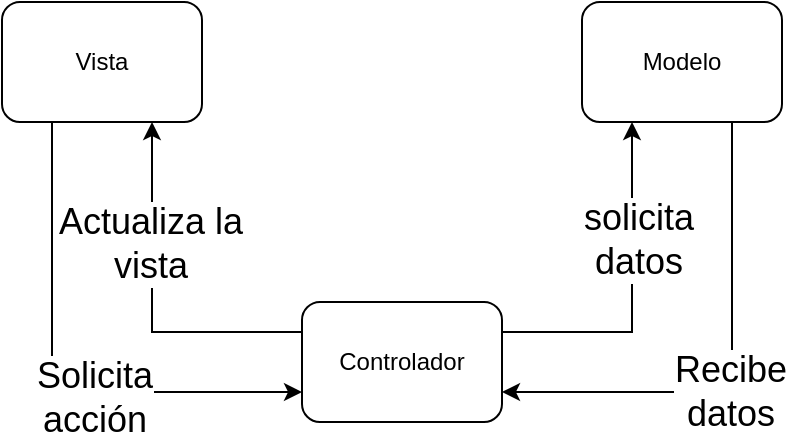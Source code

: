 <mxfile version="24.4.8" type="github">
  <diagram name="Page-1" id="42789a77-a242-8287-6e28-9cd8cfd52e62">
    <mxGraphModel dx="1002" dy="746" grid="1" gridSize="10" guides="1" tooltips="1" connect="1" arrows="1" fold="1" page="1" pageScale="1" pageWidth="1100" pageHeight="850" background="none" math="0" shadow="0">
      <root>
        <mxCell id="0" />
        <mxCell id="1" parent="0" />
        <mxCell id="FplRZ4Z4rtyI1NeGkcs9-15" style="edgeStyle=orthogonalEdgeStyle;rounded=0;orthogonalLoop=1;jettySize=auto;html=1;exitX=0.25;exitY=1;exitDx=0;exitDy=0;entryX=0;entryY=0.75;entryDx=0;entryDy=0;" edge="1" parent="1" source="FplRZ4Z4rtyI1NeGkcs9-6" target="FplRZ4Z4rtyI1NeGkcs9-12">
          <mxGeometry relative="1" as="geometry" />
        </mxCell>
        <mxCell id="FplRZ4Z4rtyI1NeGkcs9-19" value="&lt;font style=&quot;font-size: 18px;&quot;&gt;Solicita &lt;br&gt;acción&lt;br&gt;&lt;/font&gt;" style="edgeLabel;html=1;align=center;verticalAlign=middle;resizable=0;points=[];" vertex="1" connectable="0" parent="FplRZ4Z4rtyI1NeGkcs9-15">
          <mxGeometry x="0.2" y="-3" relative="1" as="geometry">
            <mxPoint as="offset" />
          </mxGeometry>
        </mxCell>
        <mxCell id="FplRZ4Z4rtyI1NeGkcs9-6" value="Vista" style="rounded=1;whiteSpace=wrap;html=1;" vertex="1" parent="1">
          <mxGeometry x="120" y="70" width="100" height="60" as="geometry" />
        </mxCell>
        <mxCell id="FplRZ4Z4rtyI1NeGkcs9-16" style="edgeStyle=orthogonalEdgeStyle;rounded=0;orthogonalLoop=1;jettySize=auto;html=1;exitX=0;exitY=0.25;exitDx=0;exitDy=0;entryX=0.75;entryY=1;entryDx=0;entryDy=0;" edge="1" parent="1" source="FplRZ4Z4rtyI1NeGkcs9-12" target="FplRZ4Z4rtyI1NeGkcs9-6">
          <mxGeometry relative="1" as="geometry" />
        </mxCell>
        <mxCell id="FplRZ4Z4rtyI1NeGkcs9-20" value="&lt;font style=&quot;font-size: 18px;&quot;&gt;Actualiza la&lt;br&gt;&lt;/font&gt;&lt;div style=&quot;font-size: 18px;&quot;&gt;&lt;font style=&quot;font-size: 18px;&quot;&gt;vista&lt;/font&gt;&lt;/div&gt;" style="edgeLabel;html=1;align=center;verticalAlign=middle;resizable=0;points=[];" vertex="1" connectable="0" parent="FplRZ4Z4rtyI1NeGkcs9-16">
          <mxGeometry x="0.325" y="1" relative="1" as="geometry">
            <mxPoint as="offset" />
          </mxGeometry>
        </mxCell>
        <mxCell id="FplRZ4Z4rtyI1NeGkcs9-18" style="edgeStyle=orthogonalEdgeStyle;rounded=0;orthogonalLoop=1;jettySize=auto;html=1;exitX=1;exitY=0.25;exitDx=0;exitDy=0;entryX=0.25;entryY=1;entryDx=0;entryDy=0;" edge="1" parent="1" source="FplRZ4Z4rtyI1NeGkcs9-12" target="FplRZ4Z4rtyI1NeGkcs9-13">
          <mxGeometry relative="1" as="geometry" />
        </mxCell>
        <mxCell id="FplRZ4Z4rtyI1NeGkcs9-21" value="&lt;font style=&quot;font-size: 18px;&quot;&gt;solicita&lt;br&gt;datos&lt;br&gt;&lt;/font&gt;" style="edgeLabel;html=1;align=center;verticalAlign=middle;resizable=0;points=[];" vertex="1" connectable="0" parent="FplRZ4Z4rtyI1NeGkcs9-18">
          <mxGeometry x="0.306" y="-3" relative="1" as="geometry">
            <mxPoint as="offset" />
          </mxGeometry>
        </mxCell>
        <mxCell id="FplRZ4Z4rtyI1NeGkcs9-12" value="Controlador" style="rounded=1;whiteSpace=wrap;html=1;" vertex="1" parent="1">
          <mxGeometry x="270" y="220" width="100" height="60" as="geometry" />
        </mxCell>
        <mxCell id="FplRZ4Z4rtyI1NeGkcs9-17" style="edgeStyle=orthogonalEdgeStyle;rounded=0;orthogonalLoop=1;jettySize=auto;html=1;exitX=0.75;exitY=1;exitDx=0;exitDy=0;entryX=1;entryY=0.75;entryDx=0;entryDy=0;" edge="1" parent="1" source="FplRZ4Z4rtyI1NeGkcs9-13" target="FplRZ4Z4rtyI1NeGkcs9-12">
          <mxGeometry relative="1" as="geometry" />
        </mxCell>
        <mxCell id="FplRZ4Z4rtyI1NeGkcs9-22" value="&lt;font style=&quot;font-size: 18px;&quot;&gt;Recibe&lt;br&gt;datos&lt;br&gt;&lt;/font&gt;" style="edgeLabel;html=1;align=center;verticalAlign=middle;resizable=0;points=[];" vertex="1" connectable="0" parent="FplRZ4Z4rtyI1NeGkcs9-17">
          <mxGeometry x="0.088" relative="1" as="geometry">
            <mxPoint as="offset" />
          </mxGeometry>
        </mxCell>
        <mxCell id="FplRZ4Z4rtyI1NeGkcs9-13" value="&lt;div&gt;Modelo&lt;/div&gt;" style="rounded=1;whiteSpace=wrap;html=1;" vertex="1" parent="1">
          <mxGeometry x="410" y="70" width="100" height="60" as="geometry" />
        </mxCell>
      </root>
    </mxGraphModel>
  </diagram>
</mxfile>
